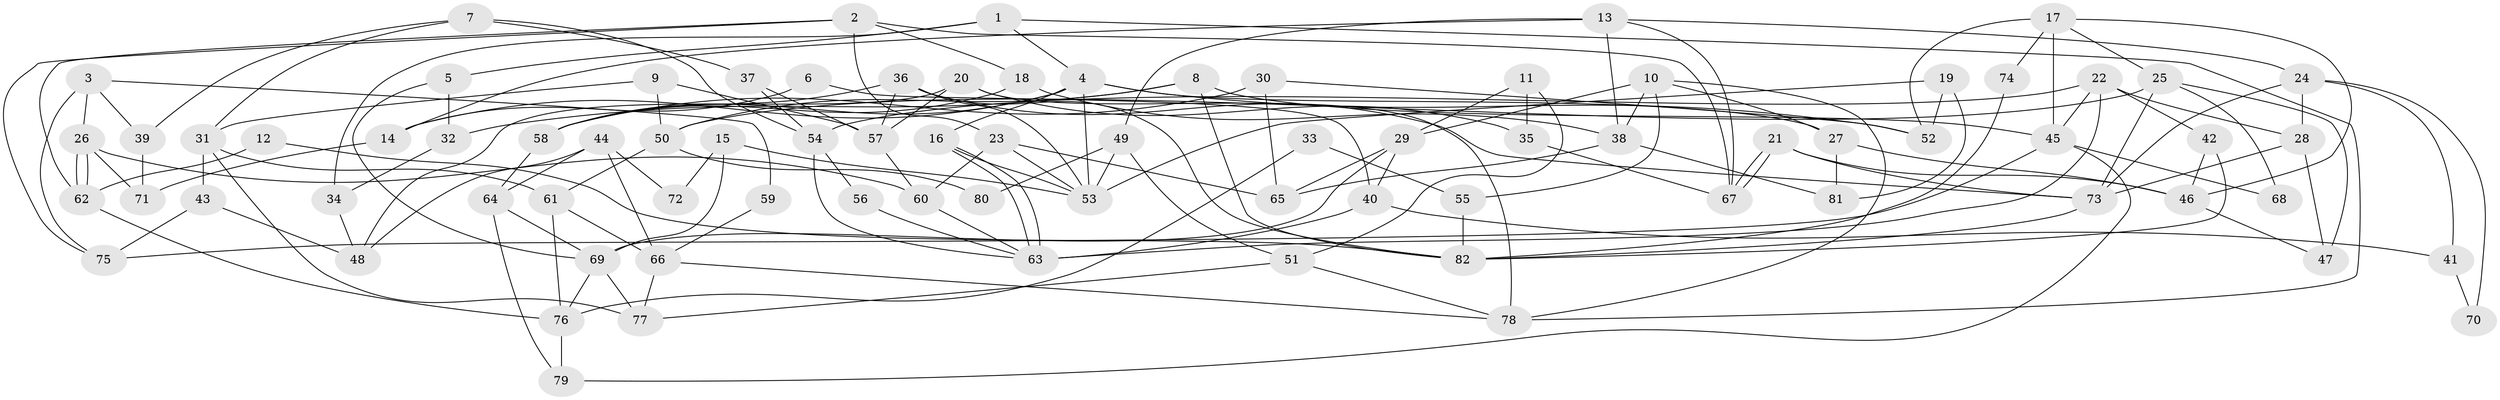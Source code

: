 // coarse degree distribution, {9: 0.017543859649122806, 6: 0.12280701754385964, 4: 0.21052631578947367, 3: 0.19298245614035087, 5: 0.22807017543859648, 7: 0.08771929824561403, 2: 0.07017543859649122, 8: 0.07017543859649122}
// Generated by graph-tools (version 1.1) at 2025/24/03/03/25 07:24:03]
// undirected, 82 vertices, 164 edges
graph export_dot {
graph [start="1"]
  node [color=gray90,style=filled];
  1;
  2;
  3;
  4;
  5;
  6;
  7;
  8;
  9;
  10;
  11;
  12;
  13;
  14;
  15;
  16;
  17;
  18;
  19;
  20;
  21;
  22;
  23;
  24;
  25;
  26;
  27;
  28;
  29;
  30;
  31;
  32;
  33;
  34;
  35;
  36;
  37;
  38;
  39;
  40;
  41;
  42;
  43;
  44;
  45;
  46;
  47;
  48;
  49;
  50;
  51;
  52;
  53;
  54;
  55;
  56;
  57;
  58;
  59;
  60;
  61;
  62;
  63;
  64;
  65;
  66;
  67;
  68;
  69;
  70;
  71;
  72;
  73;
  74;
  75;
  76;
  77;
  78;
  79;
  80;
  81;
  82;
  1 -- 4;
  1 -- 78;
  1 -- 5;
  1 -- 34;
  2 -- 75;
  2 -- 62;
  2 -- 18;
  2 -- 23;
  2 -- 67;
  3 -- 26;
  3 -- 75;
  3 -- 39;
  3 -- 59;
  4 -- 53;
  4 -- 58;
  4 -- 14;
  4 -- 16;
  4 -- 27;
  4 -- 52;
  5 -- 69;
  5 -- 32;
  6 -- 40;
  6 -- 14;
  7 -- 54;
  7 -- 39;
  7 -- 31;
  7 -- 37;
  8 -- 82;
  8 -- 45;
  8 -- 32;
  8 -- 50;
  9 -- 57;
  9 -- 31;
  9 -- 50;
  10 -- 29;
  10 -- 27;
  10 -- 38;
  10 -- 55;
  10 -- 78;
  11 -- 51;
  11 -- 29;
  11 -- 35;
  12 -- 82;
  12 -- 62;
  13 -- 67;
  13 -- 38;
  13 -- 14;
  13 -- 24;
  13 -- 49;
  14 -- 71;
  15 -- 53;
  15 -- 69;
  15 -- 72;
  16 -- 63;
  16 -- 63;
  16 -- 53;
  17 -- 25;
  17 -- 52;
  17 -- 45;
  17 -- 46;
  17 -- 74;
  18 -- 58;
  18 -- 38;
  19 -- 81;
  19 -- 52;
  19 -- 53;
  20 -- 35;
  20 -- 57;
  20 -- 48;
  20 -- 78;
  21 -- 46;
  21 -- 67;
  21 -- 67;
  21 -- 73;
  22 -- 28;
  22 -- 42;
  22 -- 45;
  22 -- 54;
  22 -- 63;
  23 -- 53;
  23 -- 60;
  23 -- 65;
  24 -- 73;
  24 -- 28;
  24 -- 41;
  24 -- 70;
  25 -- 50;
  25 -- 73;
  25 -- 47;
  25 -- 68;
  26 -- 62;
  26 -- 62;
  26 -- 60;
  26 -- 71;
  27 -- 46;
  27 -- 81;
  28 -- 73;
  28 -- 47;
  29 -- 65;
  29 -- 69;
  29 -- 40;
  30 -- 58;
  30 -- 65;
  30 -- 52;
  31 -- 77;
  31 -- 43;
  31 -- 61;
  32 -- 34;
  33 -- 76;
  33 -- 55;
  34 -- 48;
  35 -- 67;
  36 -- 57;
  36 -- 53;
  36 -- 58;
  36 -- 73;
  36 -- 82;
  37 -- 54;
  37 -- 57;
  38 -- 65;
  38 -- 81;
  39 -- 71;
  40 -- 63;
  40 -- 41;
  41 -- 70;
  42 -- 82;
  42 -- 46;
  43 -- 48;
  43 -- 75;
  44 -- 66;
  44 -- 48;
  44 -- 64;
  44 -- 72;
  45 -- 68;
  45 -- 75;
  45 -- 79;
  46 -- 47;
  49 -- 53;
  49 -- 51;
  49 -- 80;
  50 -- 61;
  50 -- 80;
  51 -- 78;
  51 -- 77;
  54 -- 63;
  54 -- 56;
  55 -- 82;
  56 -- 63;
  57 -- 60;
  58 -- 64;
  59 -- 66;
  60 -- 63;
  61 -- 66;
  61 -- 76;
  62 -- 76;
  64 -- 79;
  64 -- 69;
  66 -- 78;
  66 -- 77;
  69 -- 77;
  69 -- 76;
  73 -- 82;
  74 -- 82;
  76 -- 79;
}
